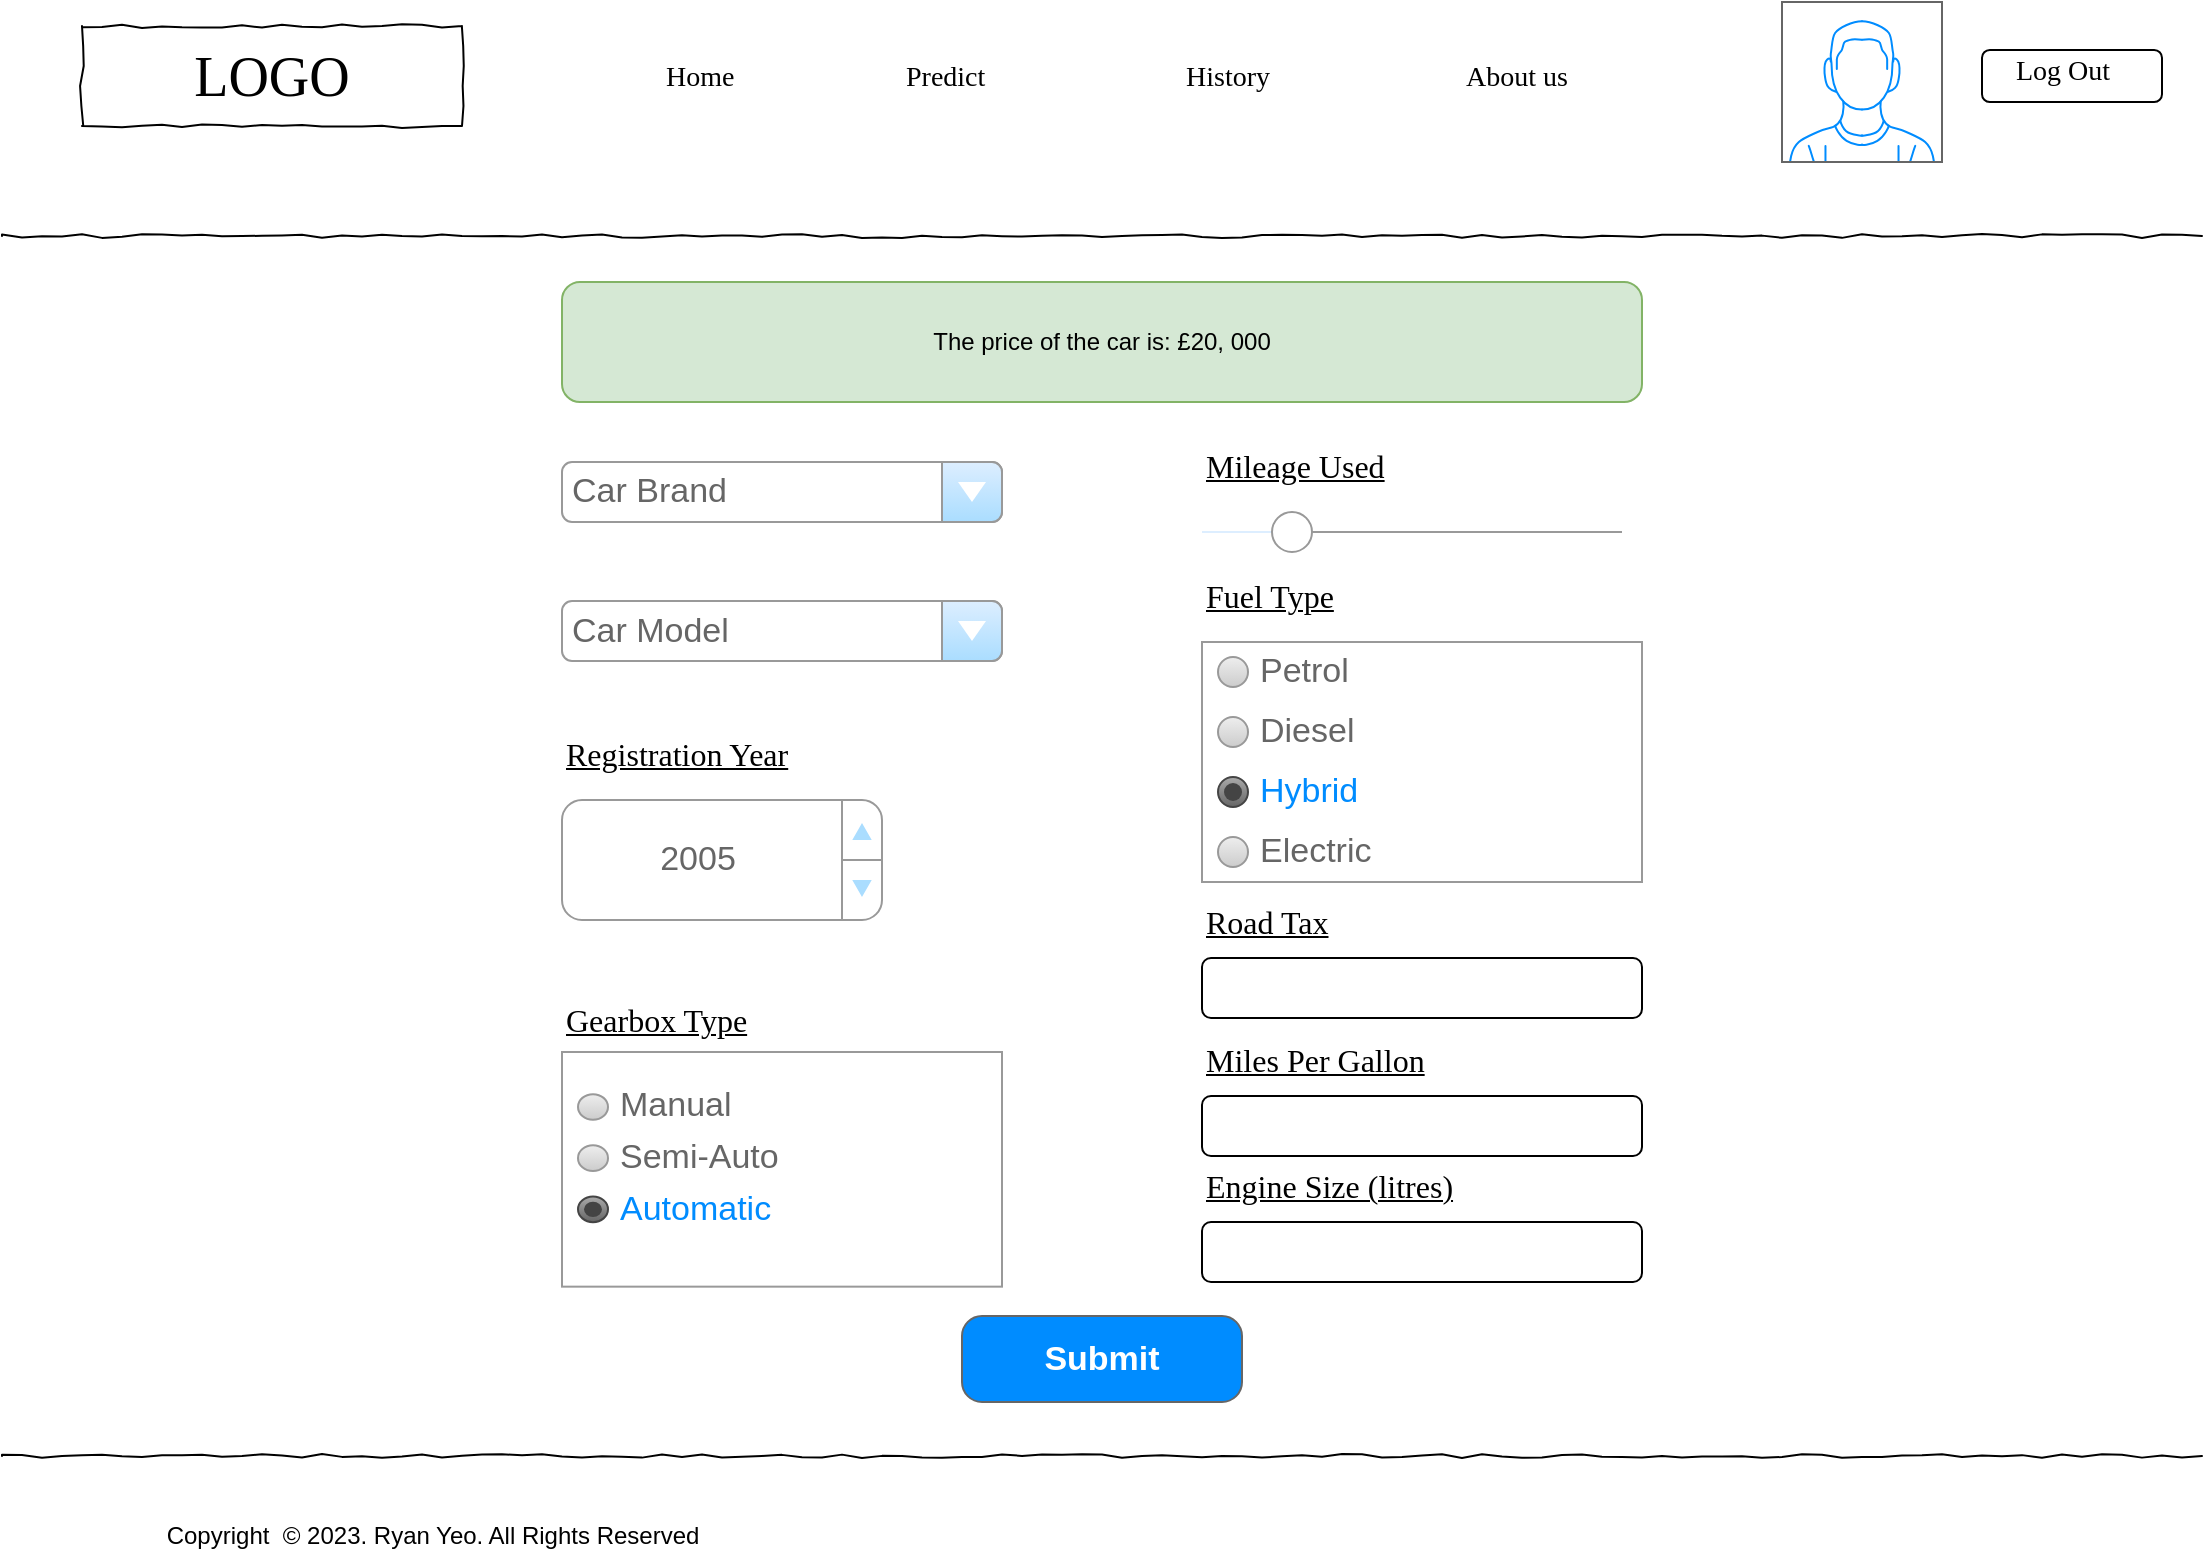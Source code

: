 <mxfile version="22.0.8" type="gitlab">
  <diagram name="Page-1" id="03018318-947c-dd8e-b7a3-06fadd420f32">
    <mxGraphModel dx="1050" dy="613" grid="1" gridSize="10" guides="1" tooltips="1" connect="1" arrows="1" fold="1" page="1" pageScale="1" pageWidth="1100" pageHeight="850" background="none" math="0" shadow="0">
      <root>
        <mxCell id="0" />
        <mxCell id="1" parent="0" />
        <mxCell id="E-asVwBF8oDP0L_Lnprs-3" value="LOGO" style="whiteSpace=wrap;html=1;rounded=0;shadow=0;labelBackgroundColor=none;strokeWidth=1;fontFamily=Verdana;fontSize=28;align=center;comic=1;" parent="1" vertex="1">
          <mxGeometry x="40" y="52" width="190" height="50" as="geometry" />
        </mxCell>
        <mxCell id="E-asVwBF8oDP0L_Lnprs-4" value="Home" style="text;html=1;points=[];align=left;verticalAlign=top;spacingTop=-4;fontSize=14;fontFamily=Verdana" parent="1" vertex="1">
          <mxGeometry x="330" y="67" width="60" height="20" as="geometry" />
        </mxCell>
        <mxCell id="E-asVwBF8oDP0L_Lnprs-5" value="Predict" style="text;html=1;points=[];align=left;verticalAlign=top;spacingTop=-4;fontSize=14;fontFamily=Verdana" parent="1" vertex="1">
          <mxGeometry x="450" y="67" width="60" height="20" as="geometry" />
        </mxCell>
        <mxCell id="E-asVwBF8oDP0L_Lnprs-6" value="" style="line;strokeWidth=1;html=1;rounded=0;shadow=0;labelBackgroundColor=none;fillColor=none;fontFamily=Verdana;fontSize=14;fontColor=#000000;align=center;comic=1;" parent="1" vertex="1">
          <mxGeometry y="152" width="1100" height="10" as="geometry" />
        </mxCell>
        <mxCell id="E-asVwBF8oDP0L_Lnprs-8" value="History" style="text;html=1;points=[];align=left;verticalAlign=top;spacingTop=-4;fontSize=14;fontFamily=Verdana" parent="1" vertex="1">
          <mxGeometry x="590" y="67" width="60" height="20" as="geometry" />
        </mxCell>
        <mxCell id="E-asVwBF8oDP0L_Lnprs-9" value="About us" style="text;html=1;points=[];align=left;verticalAlign=top;spacingTop=-4;fontSize=14;fontFamily=Verdana" parent="1" vertex="1">
          <mxGeometry x="730" y="67" width="60" height="20" as="geometry" />
        </mxCell>
        <mxCell id="E-asVwBF8oDP0L_Lnprs-10" value="" style="verticalLabelPosition=bottom;shadow=0;dashed=0;align=center;html=1;verticalAlign=top;strokeWidth=1;shape=mxgraph.mockup.containers.userMale;strokeColor=#666666;strokeColor2=#008cff;" parent="1" vertex="1">
          <mxGeometry x="890" y="40" width="80" height="80" as="geometry" />
        </mxCell>
        <mxCell id="E-asVwBF8oDP0L_Lnprs-11" value="" style="group" parent="1" vertex="1" connectable="0">
          <mxGeometry x="990" y="64" width="90" height="26" as="geometry" />
        </mxCell>
        <mxCell id="E-asVwBF8oDP0L_Lnprs-12" value="" style="rounded=1;whiteSpace=wrap;html=1;" parent="E-asVwBF8oDP0L_Lnprs-11" vertex="1">
          <mxGeometry width="90" height="26" as="geometry" />
        </mxCell>
        <mxCell id="E-asVwBF8oDP0L_Lnprs-13" value="Log Out" style="text;html=1;points=[];align=left;verticalAlign=top;spacingTop=-4;fontSize=14;fontFamily=Verdana" parent="E-asVwBF8oDP0L_Lnprs-11" vertex="1">
          <mxGeometry x="15" width="60" height="20" as="geometry" />
        </mxCell>
        <mxCell id="E-asVwBF8oDP0L_Lnprs-14" value="" style="line;strokeWidth=1;html=1;rounded=0;shadow=0;labelBackgroundColor=none;fillColor=none;fontFamily=Verdana;fontSize=14;fontColor=#000000;align=center;comic=1;" parent="1" vertex="1">
          <mxGeometry y="762" width="1100" height="10" as="geometry" />
        </mxCell>
        <mxCell id="E-asVwBF8oDP0L_Lnprs-15" value="Copyright&amp;nbsp;&amp;nbsp;© 2023. Ryan Yeo. All Rights Reserved" style="text;html=1;align=center;verticalAlign=middle;resizable=0;points=[];autosize=1;strokeColor=none;fillColor=none;" parent="1" vertex="1">
          <mxGeometry x="70" y="792" width="290" height="30" as="geometry" />
        </mxCell>
        <mxCell id="E-asVwBF8oDP0L_Lnprs-17" value="Car Brand" style="strokeWidth=1;shadow=0;dashed=0;align=center;html=1;shape=mxgraph.mockup.forms.comboBox;strokeColor=#999999;fillColor=#ddeeff;align=left;fillColor2=#aaddff;mainText=;fontColor=#666666;fontSize=17;spacingLeft=3;" parent="1" vertex="1">
          <mxGeometry x="280" y="270" width="220" height="30" as="geometry" />
        </mxCell>
        <mxCell id="E-asVwBF8oDP0L_Lnprs-18" value="Car Model" style="strokeWidth=1;shadow=0;dashed=0;align=center;html=1;shape=mxgraph.mockup.forms.comboBox;strokeColor=#999999;fillColor=#ddeeff;align=left;fillColor2=#aaddff;mainText=;fontColor=#666666;fontSize=17;spacingLeft=3;" parent="1" vertex="1">
          <mxGeometry x="280" y="339.5" width="220" height="30" as="geometry" />
        </mxCell>
        <mxCell id="E-asVwBF8oDP0L_Lnprs-30" value="" style="group" parent="1" vertex="1" connectable="0">
          <mxGeometry x="280" y="404" width="220" height="95" as="geometry" />
        </mxCell>
        <mxCell id="E-asVwBF8oDP0L_Lnprs-26" value="&lt;table cellpadding=&quot;0&quot; cellspacing=&quot;0&quot; style=&quot;width:100%;height:100%;&quot;&gt;&lt;tbody&gt;&lt;tr&gt;&lt;td style=&quot;width:85%&quot;&gt;2005&lt;/td&gt;&lt;td style=&quot;width:15%&quot;&gt;&lt;/td&gt;&lt;/tr&gt;&lt;/tbody&gt;&lt;/table&gt;" style="strokeWidth=1;shadow=0;dashed=0;align=center;html=1;shape=mxgraph.mockup.forms.spinner;strokeColor=#999999;spinLayout=right;spinStyle=normal;adjStyle=triangle;fillColor=#aaddff;fontSize=17;fontColor=#666666;mainText=;html=1;overflow=fill;" parent="E-asVwBF8oDP0L_Lnprs-30" vertex="1">
          <mxGeometry y="35" width="160" height="60" as="geometry" />
        </mxCell>
        <mxCell id="E-asVwBF8oDP0L_Lnprs-27" value="&lt;font style=&quot;font-size: 16px;&quot;&gt;Registration Year&lt;/font&gt;" style="text;html=1;points=[];align=left;verticalAlign=top;spacingTop=-4;fontSize=14;fontFamily=Verdana;fontStyle=4" parent="E-asVwBF8oDP0L_Lnprs-30" vertex="1">
          <mxGeometry width="220" height="20" as="geometry" />
        </mxCell>
        <mxCell id="E-asVwBF8oDP0L_Lnprs-31" value="" style="group" parent="1" vertex="1" connectable="0">
          <mxGeometry x="280" y="537" width="220" height="160" as="geometry" />
        </mxCell>
        <mxCell id="E-asVwBF8oDP0L_Lnprs-19" value="" style="strokeWidth=1;shadow=0;dashed=0;align=center;html=1;shape=mxgraph.mockup.forms.rrect;rSize=0;strokeColor=#999999;fillColor=#ffffff;recursiveResize=0;container=0;" parent="E-asVwBF8oDP0L_Lnprs-31" vertex="1">
          <mxGeometry y="27.997" width="220" height="117.333" as="geometry" />
        </mxCell>
        <mxCell id="E-asVwBF8oDP0L_Lnprs-25" value="&lt;font style=&quot;font-size: 16px;&quot;&gt;Gearbox Type&lt;/font&gt;" style="text;html=1;points=[];align=left;verticalAlign=top;spacingTop=-4;fontSize=14;fontFamily=Verdana;fontStyle=4" parent="E-asVwBF8oDP0L_Lnprs-31" vertex="1">
          <mxGeometry width="220" height="17.067" as="geometry" />
        </mxCell>
        <mxCell id="E-asVwBF8oDP0L_Lnprs-20" value="Manual" style="shape=ellipse;rSize=0;fillColor=#eeeeee;strokeColor=#999999;gradientColor=#cccccc;html=1;align=left;spacingLeft=4;fontSize=17;fontColor=#666666;labelPosition=right;" parent="E-asVwBF8oDP0L_Lnprs-31" vertex="1">
          <mxGeometry x="8" y="49.067" width="15" height="12.8" as="geometry" />
        </mxCell>
        <mxCell id="E-asVwBF8oDP0L_Lnprs-21" value="Semi-Auto" style="shape=ellipse;rSize=0;fillColor=#eeeeee;strokeColor=#999999;gradientColor=#cccccc;html=1;align=left;spacingLeft=4;fontSize=17;fontColor=#666666;labelPosition=right;" parent="E-asVwBF8oDP0L_Lnprs-31" vertex="1">
          <mxGeometry x="8" y="74.667" width="15" height="12.8" as="geometry" />
        </mxCell>
        <mxCell id="E-asVwBF8oDP0L_Lnprs-22" value="Automatic" style="shape=ellipse;rSize=0;fillColor=#aaaaaa;strokeColor=#444444;gradientColor=#666666;html=1;align=left;spacingLeft=4;fontSize=17;fontColor=#008cff;labelPosition=right;" parent="E-asVwBF8oDP0L_Lnprs-31" vertex="1">
          <mxGeometry x="8" y="100.267" width="15" height="12.8" as="geometry" />
        </mxCell>
        <mxCell id="E-asVwBF8oDP0L_Lnprs-23" value="" style="shape=ellipse;fillColor=#444444;strokeColor=none;html=1;" parent="E-asVwBF8oDP0L_Lnprs-22" vertex="1">
          <mxGeometry x="3" y="2.56" width="9" height="7.68" as="geometry" />
        </mxCell>
        <mxCell id="E-asVwBF8oDP0L_Lnprs-58" value="" style="group" parent="1" vertex="1" connectable="0">
          <mxGeometry x="600" y="270" width="220" height="155" as="geometry" />
        </mxCell>
        <mxCell id="E-asVwBF8oDP0L_Lnprs-51" value="" style="strokeWidth=1;shadow=0;dashed=0;align=center;html=1;shape=mxgraph.mockup.forms.rrect;rSize=0;strokeColor=#999999;fillColor=#ffffff;recursiveResize=0;" parent="E-asVwBF8oDP0L_Lnprs-58" vertex="1">
          <mxGeometry y="90" width="220" height="120" as="geometry" />
        </mxCell>
        <mxCell id="E-asVwBF8oDP0L_Lnprs-52" value="Petrol" style="shape=ellipse;rSize=0;fillColor=#eeeeee;strokeColor=#999999;gradientColor=#cccccc;html=1;align=left;spacingLeft=4;fontSize=17;fontColor=#666666;labelPosition=right;" parent="E-asVwBF8oDP0L_Lnprs-51" vertex="1">
          <mxGeometry x="8" y="7.5" width="15" height="15" as="geometry" />
        </mxCell>
        <mxCell id="E-asVwBF8oDP0L_Lnprs-53" value="Diesel" style="shape=ellipse;rSize=0;fillColor=#eeeeee;strokeColor=#999999;gradientColor=#cccccc;html=1;align=left;spacingLeft=4;fontSize=17;fontColor=#666666;labelPosition=right;" parent="E-asVwBF8oDP0L_Lnprs-51" vertex="1">
          <mxGeometry x="8" y="37.5" width="15" height="15" as="geometry" />
        </mxCell>
        <mxCell id="E-asVwBF8oDP0L_Lnprs-54" value="Hybrid" style="shape=ellipse;rSize=0;fillColor=#aaaaaa;strokeColor=#444444;gradientColor=#666666;html=1;align=left;spacingLeft=4;fontSize=17;fontColor=#008cff;labelPosition=right;" parent="E-asVwBF8oDP0L_Lnprs-51" vertex="1">
          <mxGeometry x="8" y="67.5" width="15" height="15" as="geometry" />
        </mxCell>
        <mxCell id="E-asVwBF8oDP0L_Lnprs-55" value="" style="shape=ellipse;fillColor=#444444;strokeColor=none;html=1;" parent="E-asVwBF8oDP0L_Lnprs-54" vertex="1">
          <mxGeometry x="3" y="3" width="9" height="9" as="geometry" />
        </mxCell>
        <mxCell id="E-asVwBF8oDP0L_Lnprs-56" value="Electric" style="shape=ellipse;rSize=0;fillColor=#eeeeee;strokeColor=#999999;gradientColor=#cccccc;html=1;align=left;spacingLeft=4;fontSize=17;fontColor=#666666;labelPosition=right;" parent="E-asVwBF8oDP0L_Lnprs-51" vertex="1">
          <mxGeometry x="8" y="97.5" width="15" height="15" as="geometry" />
        </mxCell>
        <mxCell id="E-asVwBF8oDP0L_Lnprs-57" value="&lt;font style=&quot;font-size: 16px;&quot;&gt;Fuel Type&lt;/font&gt;" style="text;html=1;points=[];align=left;verticalAlign=top;spacingTop=-4;fontSize=14;fontFamily=Verdana;fontStyle=4" parent="E-asVwBF8oDP0L_Lnprs-58" vertex="1">
          <mxGeometry y="55" width="220" height="20" as="geometry" />
        </mxCell>
        <mxCell id="E-asVwBF8oDP0L_Lnprs-32" value="" style="group" parent="E-asVwBF8oDP0L_Lnprs-58" vertex="1" connectable="0">
          <mxGeometry y="-10" width="220" height="60" as="geometry" />
        </mxCell>
        <mxCell id="E-asVwBF8oDP0L_Lnprs-28" value="" style="verticalLabelPosition=bottom;shadow=0;dashed=0;align=center;html=1;verticalAlign=top;strokeWidth=1;shape=mxgraph.mockup.forms.horSlider;strokeColor=#999999;sliderStyle=basic;sliderPos=20;handleStyle=circle;fillColor2=#ddeeff;" parent="E-asVwBF8oDP0L_Lnprs-32" vertex="1">
          <mxGeometry y="30" width="210" height="30" as="geometry" />
        </mxCell>
        <mxCell id="E-asVwBF8oDP0L_Lnprs-29" value="&lt;font style=&quot;font-size: 16px;&quot;&gt;Mileage Used&lt;/font&gt;" style="text;html=1;points=[];align=left;verticalAlign=top;spacingTop=-4;fontSize=14;fontFamily=Verdana;fontStyle=4" parent="E-asVwBF8oDP0L_Lnprs-32" vertex="1">
          <mxGeometry width="220" height="20" as="geometry" />
        </mxCell>
        <mxCell id="E-asVwBF8oDP0L_Lnprs-60" value="" style="rounded=1;whiteSpace=wrap;html=1;" parent="1" vertex="1">
          <mxGeometry x="600" y="518" width="220" height="30" as="geometry" />
        </mxCell>
        <mxCell id="E-asVwBF8oDP0L_Lnprs-61" value="" style="rounded=1;whiteSpace=wrap;html=1;" parent="1" vertex="1">
          <mxGeometry x="600" y="587" width="220" height="30" as="geometry" />
        </mxCell>
        <mxCell id="E-asVwBF8oDP0L_Lnprs-62" value="" style="rounded=1;whiteSpace=wrap;html=1;" parent="1" vertex="1">
          <mxGeometry x="600" y="650" width="220" height="30" as="geometry" />
        </mxCell>
        <mxCell id="E-asVwBF8oDP0L_Lnprs-66" value="&lt;font style=&quot;font-size: 16px;&quot;&gt;Miles Per Gallon&lt;/font&gt;" style="text;html=1;points=[];align=left;verticalAlign=top;spacingTop=-4;fontSize=14;fontFamily=Verdana;fontStyle=4" parent="1" vertex="1">
          <mxGeometry x="600" y="557" width="220" height="20" as="geometry" />
        </mxCell>
        <mxCell id="E-asVwBF8oDP0L_Lnprs-67" value="&lt;font style=&quot;font-size: 16px;&quot;&gt;Road Tax&lt;/font&gt;" style="text;html=1;points=[];align=left;verticalAlign=top;spacingTop=-4;fontSize=14;fontFamily=Verdana;fontStyle=4" parent="1" vertex="1">
          <mxGeometry x="600" y="488" width="220" height="20" as="geometry" />
        </mxCell>
        <mxCell id="E-asVwBF8oDP0L_Lnprs-68" value="&lt;font style=&quot;font-size: 16px;&quot;&gt;Engine Size (litres)&lt;/font&gt;" style="text;html=1;points=[];align=left;verticalAlign=top;spacingTop=-4;fontSize=14;fontFamily=Verdana;fontStyle=4" parent="1" vertex="1">
          <mxGeometry x="600" y="620" width="220" height="20" as="geometry" />
        </mxCell>
        <mxCell id="E-asVwBF8oDP0L_Lnprs-69" value="The price of the car is:&amp;nbsp;£20, 000" style="rounded=1;whiteSpace=wrap;html=1;fillColor=#d5e8d4;strokeColor=#82b366;" parent="1" vertex="1">
          <mxGeometry x="280" y="180" width="540" height="60" as="geometry" />
        </mxCell>
        <mxCell id="ero0vHkZmZ5p1rs81slE-1" value="Submit" style="strokeWidth=1;shadow=0;dashed=0;align=center;html=1;shape=mxgraph.mockup.buttons.button;strokeColor=#666666;fontColor=#ffffff;mainText=;buttonStyle=round;fontSize=17;fontStyle=1;fillColor=#008cff;whiteSpace=wrap;" vertex="1" parent="1">
          <mxGeometry x="480" y="697" width="140" height="43" as="geometry" />
        </mxCell>
      </root>
    </mxGraphModel>
  </diagram>
</mxfile>
